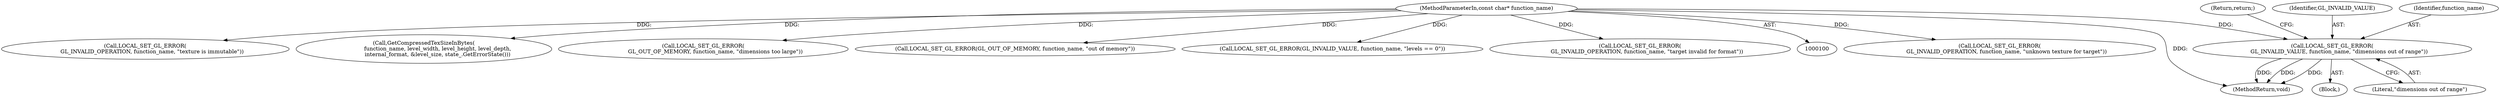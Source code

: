 digraph "0_Chrome_385508dc888ef15d272cdd2705b17996abc519d6_0@pointer" {
"1000170" [label="(Call,LOCAL_SET_GL_ERROR(\n        GL_INVALID_VALUE, function_name, \"dimensions out of range\"))"];
"1000108" [label="(MethodParameterIn,const char* function_name)"];
"1000186" [label="(Call,LOCAL_SET_GL_ERROR(\n        GL_INVALID_OPERATION, function_name, \"unknown texture for target\"))"];
"1000174" [label="(Return,return;)"];
"1000513" [label="(MethodReturn,void)"];
"1000171" [label="(Identifier,GL_INVALID_VALUE)"];
"1000206" [label="(Call,LOCAL_SET_GL_ERROR(\n        GL_INVALID_OPERATION, function_name, \"texture is immutable\"))"];
"1000259" [label="(Call,GetCompressedTexSizeInBytes(\n                function_name, level_width, level_height, level_depth,\n                internal_format, &level_size, state_.GetErrorState()))"];
"1000172" [label="(Identifier,function_name)"];
"1000293" [label="(Call,LOCAL_SET_GL_ERROR(\n              GL_OUT_OF_MEMORY, function_name, \"dimensions too large\"))"];
"1000330" [label="(Call,LOCAL_SET_GL_ERROR(GL_OUT_OF_MEMORY, function_name, \"out of memory\"))"];
"1000169" [label="(Block,)"];
"1000115" [label="(Call,LOCAL_SET_GL_ERROR(GL_INVALID_VALUE, function_name, \"levels == 0\"))"];
"1000108" [label="(MethodParameterIn,const char* function_name)"];
"1000132" [label="(Call,LOCAL_SET_GL_ERROR(\n        GL_INVALID_OPERATION, function_name, \"target invalid for format\"))"];
"1000173" [label="(Literal,\"dimensions out of range\")"];
"1000170" [label="(Call,LOCAL_SET_GL_ERROR(\n        GL_INVALID_VALUE, function_name, \"dimensions out of range\"))"];
"1000170" -> "1000169"  [label="AST: "];
"1000170" -> "1000173"  [label="CFG: "];
"1000171" -> "1000170"  [label="AST: "];
"1000172" -> "1000170"  [label="AST: "];
"1000173" -> "1000170"  [label="AST: "];
"1000174" -> "1000170"  [label="CFG: "];
"1000170" -> "1000513"  [label="DDG: "];
"1000170" -> "1000513"  [label="DDG: "];
"1000170" -> "1000513"  [label="DDG: "];
"1000108" -> "1000170"  [label="DDG: "];
"1000108" -> "1000100"  [label="AST: "];
"1000108" -> "1000513"  [label="DDG: "];
"1000108" -> "1000115"  [label="DDG: "];
"1000108" -> "1000132"  [label="DDG: "];
"1000108" -> "1000186"  [label="DDG: "];
"1000108" -> "1000206"  [label="DDG: "];
"1000108" -> "1000259"  [label="DDG: "];
"1000108" -> "1000293"  [label="DDG: "];
"1000108" -> "1000330"  [label="DDG: "];
}
